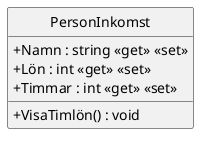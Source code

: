 @startuml
skinparam ClassAttributeIconSize 0
skinparam Monochrome true
hide circle
class PersonInkomst {
    + Namn : string <<get>> <<set>>
    + Lön : int <<get>> <<set>>
    + Timmar : int <<get>> <<set>>
    + VisaTimlön() : void
}
@enduml
